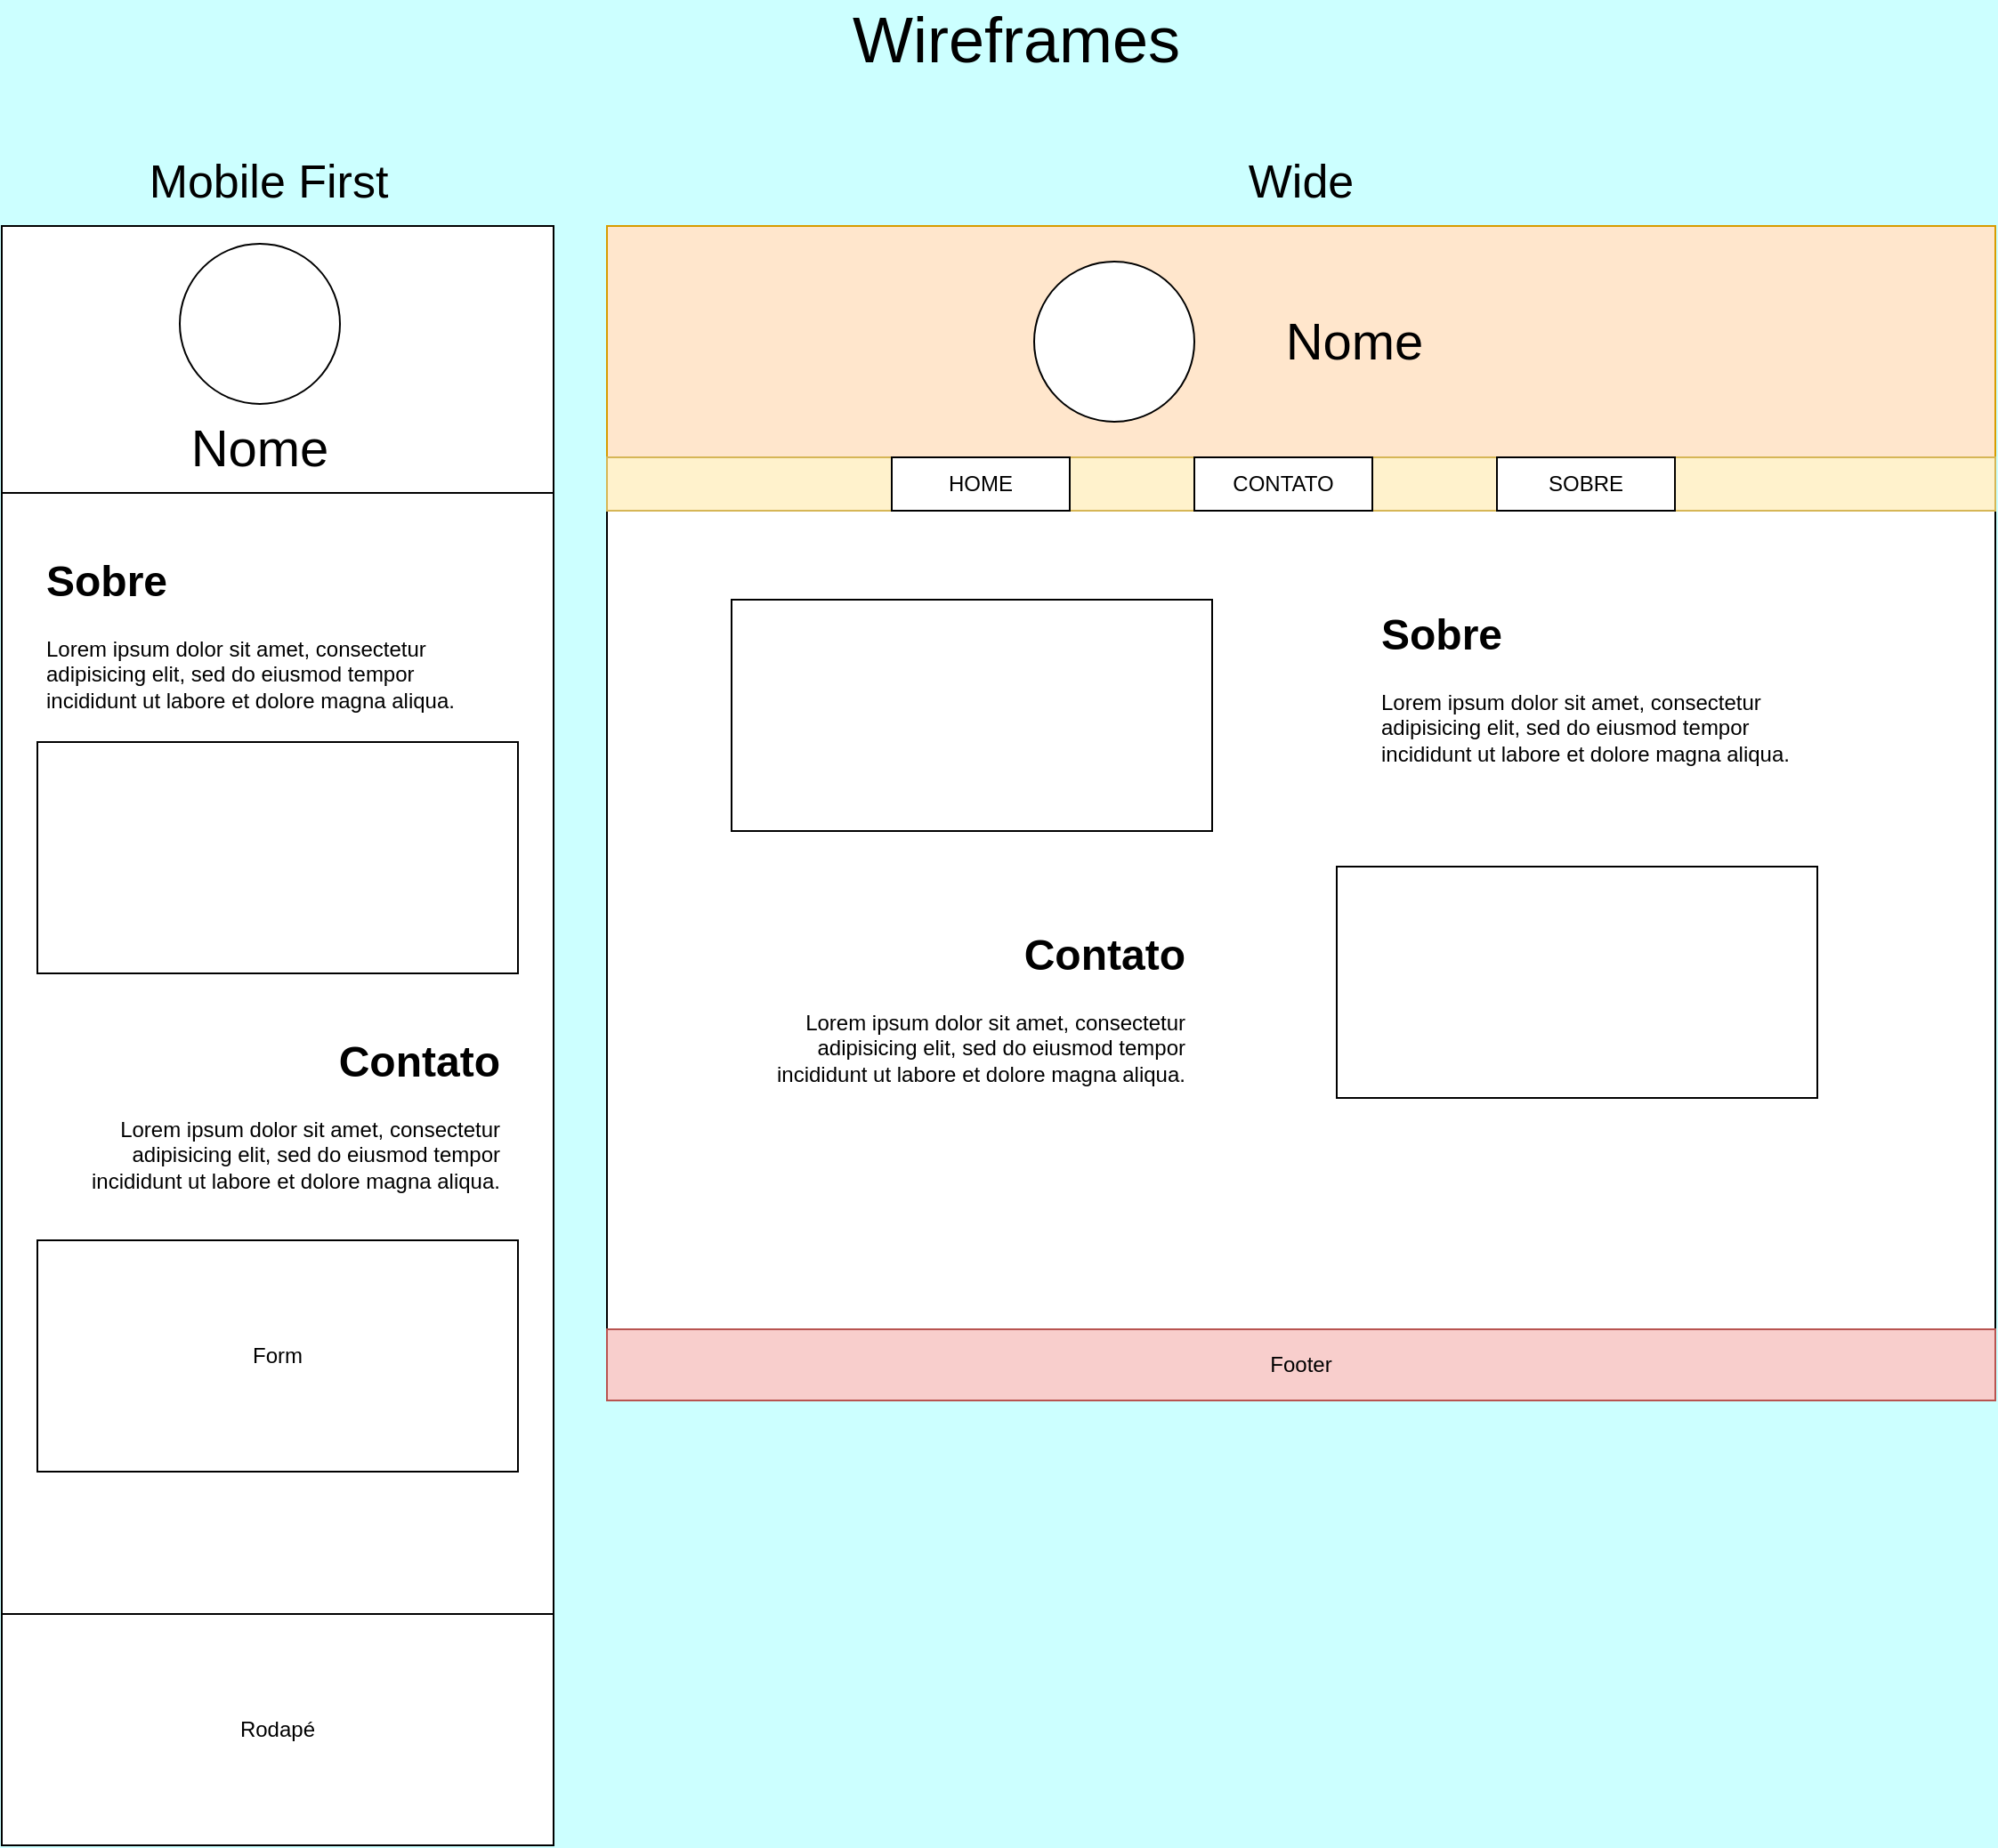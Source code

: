 <mxfile version="22.0.0" type="device">
  <diagram name="Página-1" id="1V_bNotR1bIltB5k0enz">
    <mxGraphModel dx="1345" dy="1195" grid="1" gridSize="10" guides="1" tooltips="1" connect="1" arrows="1" fold="1" page="1" pageScale="1" pageWidth="1169" pageHeight="827" background="#CCFFFF" math="0" shadow="0">
      <root>
        <mxCell id="0" />
        <mxCell id="1" parent="0" />
        <mxCell id="IdO6krmOJB8K-alvU5rv-2" value="" style="rounded=0;whiteSpace=wrap;html=1;" vertex="1" parent="1">
          <mxGeometry x="20" y="160" width="310" height="910" as="geometry" />
        </mxCell>
        <mxCell id="IdO6krmOJB8K-alvU5rv-3" value="Wireframes" style="text;html=1;strokeColor=none;fillColor=none;align=center;verticalAlign=middle;whiteSpace=wrap;rounded=0;fontSize=36;" vertex="1" parent="1">
          <mxGeometry x="520" y="40" width="140" height="30" as="geometry" />
        </mxCell>
        <mxCell id="IdO6krmOJB8K-alvU5rv-4" value="Mobile First" style="text;html=1;strokeColor=none;fillColor=none;align=center;verticalAlign=middle;whiteSpace=wrap;rounded=0;fontSize=26;" vertex="1" parent="1">
          <mxGeometry x="90" y="120" width="160" height="30" as="geometry" />
        </mxCell>
        <mxCell id="IdO6krmOJB8K-alvU5rv-5" value="" style="rounded=0;whiteSpace=wrap;html=1;" vertex="1" parent="1">
          <mxGeometry x="20" y="160" width="310" height="150" as="geometry" />
        </mxCell>
        <mxCell id="IdO6krmOJB8K-alvU5rv-6" value="" style="ellipse;whiteSpace=wrap;html=1;aspect=fixed;" vertex="1" parent="1">
          <mxGeometry x="120" y="170" width="90" height="90" as="geometry" />
        </mxCell>
        <mxCell id="IdO6krmOJB8K-alvU5rv-7" value="Nome" style="text;html=1;strokeColor=none;fillColor=none;align=center;verticalAlign=middle;whiteSpace=wrap;rounded=0;fontSize=29;" vertex="1" parent="1">
          <mxGeometry x="135" y="270" width="60" height="30" as="geometry" />
        </mxCell>
        <mxCell id="IdO6krmOJB8K-alvU5rv-8" value="&lt;h1&gt;Sobre&lt;/h1&gt;&lt;p&gt;Lorem ipsum dolor sit amet, consectetur adipisicing elit, sed do eiusmod tempor incididunt ut labore et dolore magna aliqua.&lt;/p&gt;" style="text;html=1;strokeColor=none;fillColor=none;spacing=5;spacingTop=-20;whiteSpace=wrap;overflow=hidden;rounded=0;" vertex="1" parent="1">
          <mxGeometry x="40" y="340" width="260" height="120" as="geometry" />
        </mxCell>
        <mxCell id="IdO6krmOJB8K-alvU5rv-9" value="" style="rounded=0;whiteSpace=wrap;html=1;" vertex="1" parent="1">
          <mxGeometry x="40" y="450" width="270" height="130" as="geometry" />
        </mxCell>
        <mxCell id="IdO6krmOJB8K-alvU5rv-10" value="&lt;h1&gt;Contato&lt;/h1&gt;&lt;p&gt;Lorem ipsum dolor sit amet, consectetur adipisicing elit, sed do eiusmod tempor incididunt ut labore et dolore magna aliqua.&lt;/p&gt;" style="text;html=1;strokeColor=none;fillColor=none;spacing=5;spacingTop=-20;whiteSpace=wrap;overflow=hidden;rounded=0;align=right;" vertex="1" parent="1">
          <mxGeometry x="45" y="610" width="260" height="120" as="geometry" />
        </mxCell>
        <mxCell id="IdO6krmOJB8K-alvU5rv-11" value="Form" style="rounded=0;whiteSpace=wrap;html=1;" vertex="1" parent="1">
          <mxGeometry x="40" y="730" width="270" height="130" as="geometry" />
        </mxCell>
        <mxCell id="IdO6krmOJB8K-alvU5rv-13" value="Rodapé" style="rounded=0;whiteSpace=wrap;html=1;" vertex="1" parent="1">
          <mxGeometry x="20" y="940" width="310" height="130" as="geometry" />
        </mxCell>
        <mxCell id="IdO6krmOJB8K-alvU5rv-15" value="" style="rounded=0;whiteSpace=wrap;html=1;" vertex="1" parent="1">
          <mxGeometry x="360" y="160" width="780" height="660" as="geometry" />
        </mxCell>
        <mxCell id="IdO6krmOJB8K-alvU5rv-16" value="Wide" style="text;html=1;strokeColor=none;fillColor=none;align=center;verticalAlign=middle;whiteSpace=wrap;rounded=0;fontSize=26;" vertex="1" parent="1">
          <mxGeometry x="670" y="120" width="160" height="30" as="geometry" />
        </mxCell>
        <mxCell id="IdO6krmOJB8K-alvU5rv-18" value="" style="rounded=0;whiteSpace=wrap;html=1;fillColor=#ffe6cc;strokeColor=#d79b00;" vertex="1" parent="1">
          <mxGeometry x="360" y="160" width="780" height="130" as="geometry" />
        </mxCell>
        <mxCell id="IdO6krmOJB8K-alvU5rv-19" value="" style="ellipse;whiteSpace=wrap;html=1;aspect=fixed;" vertex="1" parent="1">
          <mxGeometry x="600" y="180" width="90" height="90" as="geometry" />
        </mxCell>
        <mxCell id="IdO6krmOJB8K-alvU5rv-20" value="Nome" style="text;html=1;strokeColor=none;fillColor=none;align=center;verticalAlign=middle;whiteSpace=wrap;rounded=0;fontSize=29;" vertex="1" parent="1">
          <mxGeometry x="750" y="210" width="60" height="30" as="geometry" />
        </mxCell>
        <mxCell id="IdO6krmOJB8K-alvU5rv-21" value="" style="rounded=0;whiteSpace=wrap;html=1;fillColor=#fff2cc;strokeColor=#d6b656;" vertex="1" parent="1">
          <mxGeometry x="360" y="290" width="780" height="30" as="geometry" />
        </mxCell>
        <mxCell id="IdO6krmOJB8K-alvU5rv-22" value="HOME" style="rounded=0;whiteSpace=wrap;html=1;" vertex="1" parent="1">
          <mxGeometry x="520" y="290" width="100" height="30" as="geometry" />
        </mxCell>
        <mxCell id="IdO6krmOJB8K-alvU5rv-23" value="CONTATO" style="rounded=0;whiteSpace=wrap;html=1;" vertex="1" parent="1">
          <mxGeometry x="690" y="290" width="100" height="30" as="geometry" />
        </mxCell>
        <mxCell id="IdO6krmOJB8K-alvU5rv-24" value="SOBRE" style="rounded=0;whiteSpace=wrap;html=1;" vertex="1" parent="1">
          <mxGeometry x="860" y="290" width="100" height="30" as="geometry" />
        </mxCell>
        <mxCell id="IdO6krmOJB8K-alvU5rv-25" value="" style="rounded=0;whiteSpace=wrap;html=1;" vertex="1" parent="1">
          <mxGeometry x="430" y="370" width="270" height="130" as="geometry" />
        </mxCell>
        <mxCell id="IdO6krmOJB8K-alvU5rv-26" value="&lt;h1&gt;Sobre&lt;/h1&gt;&lt;p&gt;Lorem ipsum dolor sit amet, consectetur adipisicing elit, sed do eiusmod tempor incididunt ut labore et dolore magna aliqua.&lt;/p&gt;" style="text;html=1;strokeColor=none;fillColor=none;spacing=5;spacingTop=-20;whiteSpace=wrap;overflow=hidden;rounded=0;" vertex="1" parent="1">
          <mxGeometry x="790" y="370" width="260" height="120" as="geometry" />
        </mxCell>
        <mxCell id="IdO6krmOJB8K-alvU5rv-27" value="&lt;h1&gt;Contato&lt;/h1&gt;&lt;p&gt;Lorem ipsum dolor sit amet, consectetur adipisicing elit, sed do eiusmod tempor incididunt ut labore et dolore magna aliqua.&lt;/p&gt;" style="text;html=1;strokeColor=none;fillColor=none;spacing=5;spacingTop=-20;whiteSpace=wrap;overflow=hidden;rounded=0;align=right;" vertex="1" parent="1">
          <mxGeometry x="430" y="550" width="260" height="120" as="geometry" />
        </mxCell>
        <mxCell id="IdO6krmOJB8K-alvU5rv-28" value="" style="rounded=0;whiteSpace=wrap;html=1;" vertex="1" parent="1">
          <mxGeometry x="770" y="520" width="270" height="130" as="geometry" />
        </mxCell>
        <mxCell id="IdO6krmOJB8K-alvU5rv-29" value="Footer" style="rounded=0;whiteSpace=wrap;html=1;fillColor=#f8cecc;strokeColor=#b85450;" vertex="1" parent="1">
          <mxGeometry x="360" y="780" width="780" height="40" as="geometry" />
        </mxCell>
      </root>
    </mxGraphModel>
  </diagram>
</mxfile>
